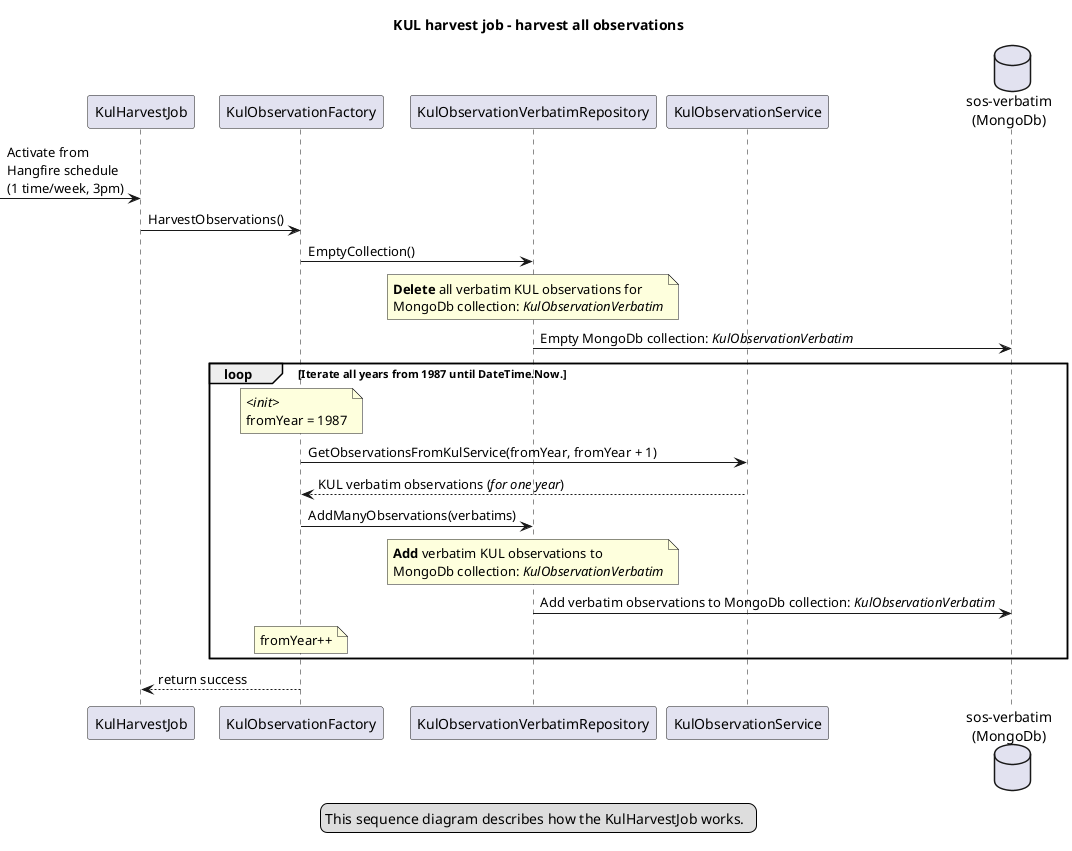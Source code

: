 ﻿@startuml
'autonumber
'!theme blue
'!theme napkin
'!theme trans
title KUL harvest job - harvest all observations
legend bottom center
  This sequence diagram describes how the KulHarvestJob works.  
endlegend
participant KulHarvestJob
participant KulObservationFactory
participant KulObservationVerbatimRepository
participant KulObservationService
database "sos-verbatim\n(MongoDb)" as VerbatimMongoDb
[-> KulHarvestJob: Activate from\nHangfire schedule\n(1 time/week, 3pm)
''note left: this is a first note
KulHarvestJob -> KulObservationFactory: HarvestObservations()
''note left of KulHarvestJob 
''	this is a second 
''	note
''end note
KulObservationFactory -> KulObservationVerbatimRepository: EmptyCollection()
note over KulObservationVerbatimRepository: **Delete** all verbatim KUL observations for\nMongoDb collection: <i>KulObservationVerbatim</i>
KulObservationVerbatimRepository -> VerbatimMongoDb: Empty MongoDb collection: <i>KulObservationVerbatim</i>
''note over KulObservationVerbatimRepository: This is displayed over\nKulObservationVerbatimRepository.
loop Iterate all years from 1987 until DateTime.Now.
	note over KulObservationFactory: <i><init></i>\nfromYear = 1987
	KulObservationFactory -> KulObservationService: GetObservationsFromKulService(fromYear, fromYear + 1)
	KulObservationFactory <-- KulObservationService: KUL verbatim observations (<i>for one year</i>)
	KulObservationFactory -> KulObservationVerbatimRepository: AddManyObservations(verbatims)
	note over KulObservationVerbatimRepository: **Add** verbatim KUL observations to\nMongoDb collection: <i>KulObservationVerbatim</i>
	KulObservationVerbatimRepository -> VerbatimMongoDb: Add verbatim observations to MongoDb collection: <i>KulObservationVerbatim</i>
	note over KulObservationFactory: fromYear++
end
KulHarvestJob <-- KulObservationFactory: return success
@enduml
